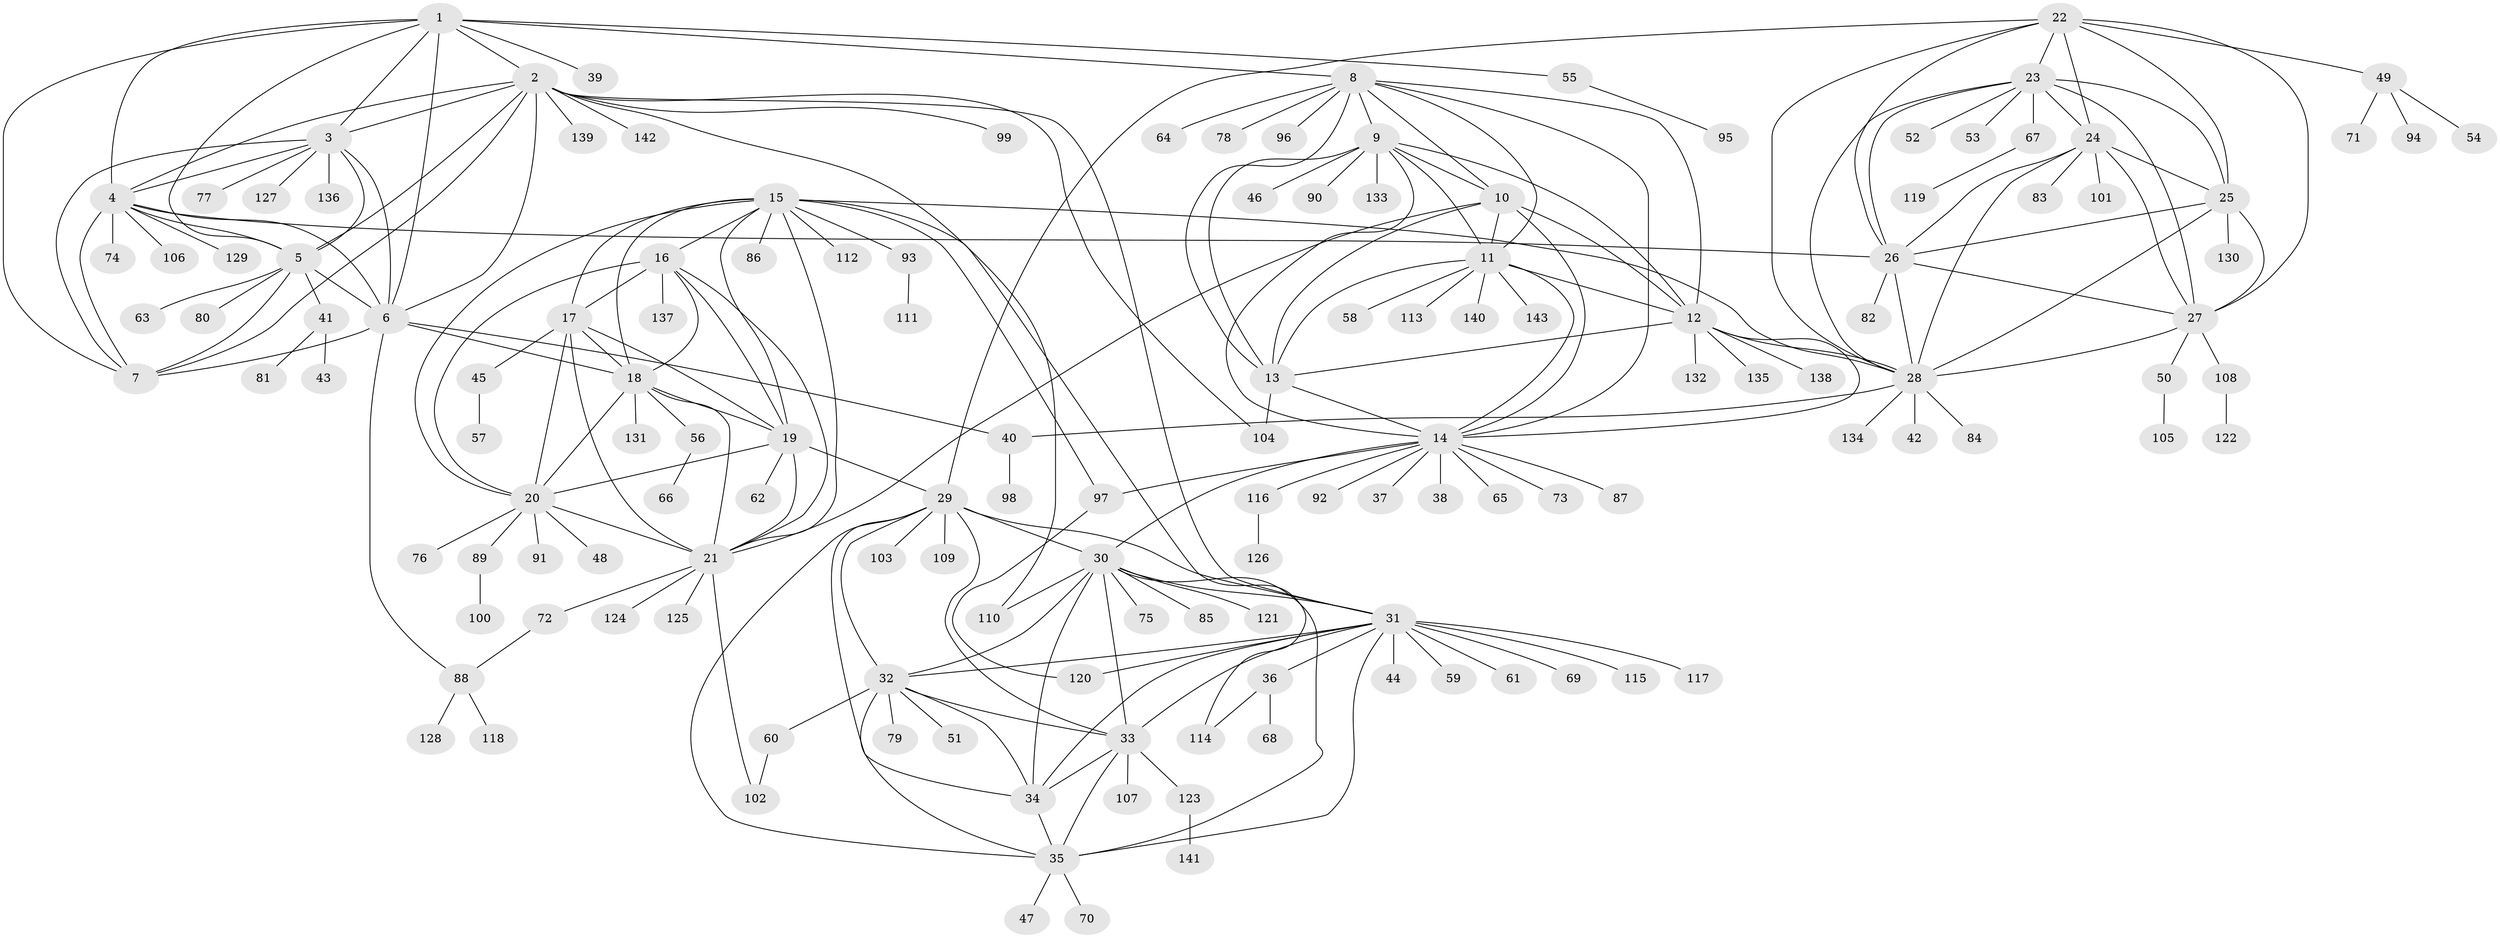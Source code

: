 // Generated by graph-tools (version 1.1) at 2025/11/02/27/25 16:11:35]
// undirected, 143 vertices, 231 edges
graph export_dot {
graph [start="1"]
  node [color=gray90,style=filled];
  1;
  2;
  3;
  4;
  5;
  6;
  7;
  8;
  9;
  10;
  11;
  12;
  13;
  14;
  15;
  16;
  17;
  18;
  19;
  20;
  21;
  22;
  23;
  24;
  25;
  26;
  27;
  28;
  29;
  30;
  31;
  32;
  33;
  34;
  35;
  36;
  37;
  38;
  39;
  40;
  41;
  42;
  43;
  44;
  45;
  46;
  47;
  48;
  49;
  50;
  51;
  52;
  53;
  54;
  55;
  56;
  57;
  58;
  59;
  60;
  61;
  62;
  63;
  64;
  65;
  66;
  67;
  68;
  69;
  70;
  71;
  72;
  73;
  74;
  75;
  76;
  77;
  78;
  79;
  80;
  81;
  82;
  83;
  84;
  85;
  86;
  87;
  88;
  89;
  90;
  91;
  92;
  93;
  94;
  95;
  96;
  97;
  98;
  99;
  100;
  101;
  102;
  103;
  104;
  105;
  106;
  107;
  108;
  109;
  110;
  111;
  112;
  113;
  114;
  115;
  116;
  117;
  118;
  119;
  120;
  121;
  122;
  123;
  124;
  125;
  126;
  127;
  128;
  129;
  130;
  131;
  132;
  133;
  134;
  135;
  136;
  137;
  138;
  139;
  140;
  141;
  142;
  143;
  1 -- 2;
  1 -- 3;
  1 -- 4;
  1 -- 5;
  1 -- 6;
  1 -- 7;
  1 -- 8;
  1 -- 39;
  1 -- 55;
  2 -- 3;
  2 -- 4;
  2 -- 5;
  2 -- 6;
  2 -- 7;
  2 -- 31;
  2 -- 99;
  2 -- 104;
  2 -- 110;
  2 -- 139;
  2 -- 142;
  3 -- 4;
  3 -- 5;
  3 -- 6;
  3 -- 7;
  3 -- 77;
  3 -- 127;
  3 -- 136;
  4 -- 5;
  4 -- 6;
  4 -- 7;
  4 -- 26;
  4 -- 74;
  4 -- 106;
  4 -- 129;
  5 -- 6;
  5 -- 7;
  5 -- 41;
  5 -- 63;
  5 -- 80;
  6 -- 7;
  6 -- 18;
  6 -- 40;
  6 -- 88;
  8 -- 9;
  8 -- 10;
  8 -- 11;
  8 -- 12;
  8 -- 13;
  8 -- 14;
  8 -- 64;
  8 -- 78;
  8 -- 96;
  9 -- 10;
  9 -- 11;
  9 -- 12;
  9 -- 13;
  9 -- 14;
  9 -- 46;
  9 -- 90;
  9 -- 133;
  10 -- 11;
  10 -- 12;
  10 -- 13;
  10 -- 14;
  10 -- 21;
  11 -- 12;
  11 -- 13;
  11 -- 14;
  11 -- 58;
  11 -- 113;
  11 -- 140;
  11 -- 143;
  12 -- 13;
  12 -- 14;
  12 -- 28;
  12 -- 132;
  12 -- 135;
  12 -- 138;
  13 -- 14;
  13 -- 104;
  14 -- 30;
  14 -- 37;
  14 -- 38;
  14 -- 65;
  14 -- 73;
  14 -- 87;
  14 -- 92;
  14 -- 97;
  14 -- 116;
  15 -- 16;
  15 -- 17;
  15 -- 18;
  15 -- 19;
  15 -- 20;
  15 -- 21;
  15 -- 28;
  15 -- 86;
  15 -- 93;
  15 -- 97;
  15 -- 112;
  15 -- 114;
  16 -- 17;
  16 -- 18;
  16 -- 19;
  16 -- 20;
  16 -- 21;
  16 -- 137;
  17 -- 18;
  17 -- 19;
  17 -- 20;
  17 -- 21;
  17 -- 45;
  18 -- 19;
  18 -- 20;
  18 -- 21;
  18 -- 56;
  18 -- 131;
  19 -- 20;
  19 -- 21;
  19 -- 29;
  19 -- 62;
  20 -- 21;
  20 -- 48;
  20 -- 76;
  20 -- 89;
  20 -- 91;
  21 -- 72;
  21 -- 102;
  21 -- 124;
  21 -- 125;
  22 -- 23;
  22 -- 24;
  22 -- 25;
  22 -- 26;
  22 -- 27;
  22 -- 28;
  22 -- 29;
  22 -- 49;
  23 -- 24;
  23 -- 25;
  23 -- 26;
  23 -- 27;
  23 -- 28;
  23 -- 52;
  23 -- 53;
  23 -- 67;
  24 -- 25;
  24 -- 26;
  24 -- 27;
  24 -- 28;
  24 -- 83;
  24 -- 101;
  25 -- 26;
  25 -- 27;
  25 -- 28;
  25 -- 130;
  26 -- 27;
  26 -- 28;
  26 -- 82;
  27 -- 28;
  27 -- 50;
  27 -- 108;
  28 -- 40;
  28 -- 42;
  28 -- 84;
  28 -- 134;
  29 -- 30;
  29 -- 31;
  29 -- 32;
  29 -- 33;
  29 -- 34;
  29 -- 35;
  29 -- 103;
  29 -- 109;
  30 -- 31;
  30 -- 32;
  30 -- 33;
  30 -- 34;
  30 -- 35;
  30 -- 75;
  30 -- 85;
  30 -- 110;
  30 -- 121;
  31 -- 32;
  31 -- 33;
  31 -- 34;
  31 -- 35;
  31 -- 36;
  31 -- 44;
  31 -- 59;
  31 -- 61;
  31 -- 69;
  31 -- 115;
  31 -- 117;
  31 -- 120;
  32 -- 33;
  32 -- 34;
  32 -- 35;
  32 -- 51;
  32 -- 60;
  32 -- 79;
  33 -- 34;
  33 -- 35;
  33 -- 107;
  33 -- 123;
  34 -- 35;
  35 -- 47;
  35 -- 70;
  36 -- 68;
  36 -- 114;
  40 -- 98;
  41 -- 43;
  41 -- 81;
  45 -- 57;
  49 -- 54;
  49 -- 71;
  49 -- 94;
  50 -- 105;
  55 -- 95;
  56 -- 66;
  60 -- 102;
  67 -- 119;
  72 -- 88;
  88 -- 118;
  88 -- 128;
  89 -- 100;
  93 -- 111;
  97 -- 120;
  108 -- 122;
  116 -- 126;
  123 -- 141;
}
